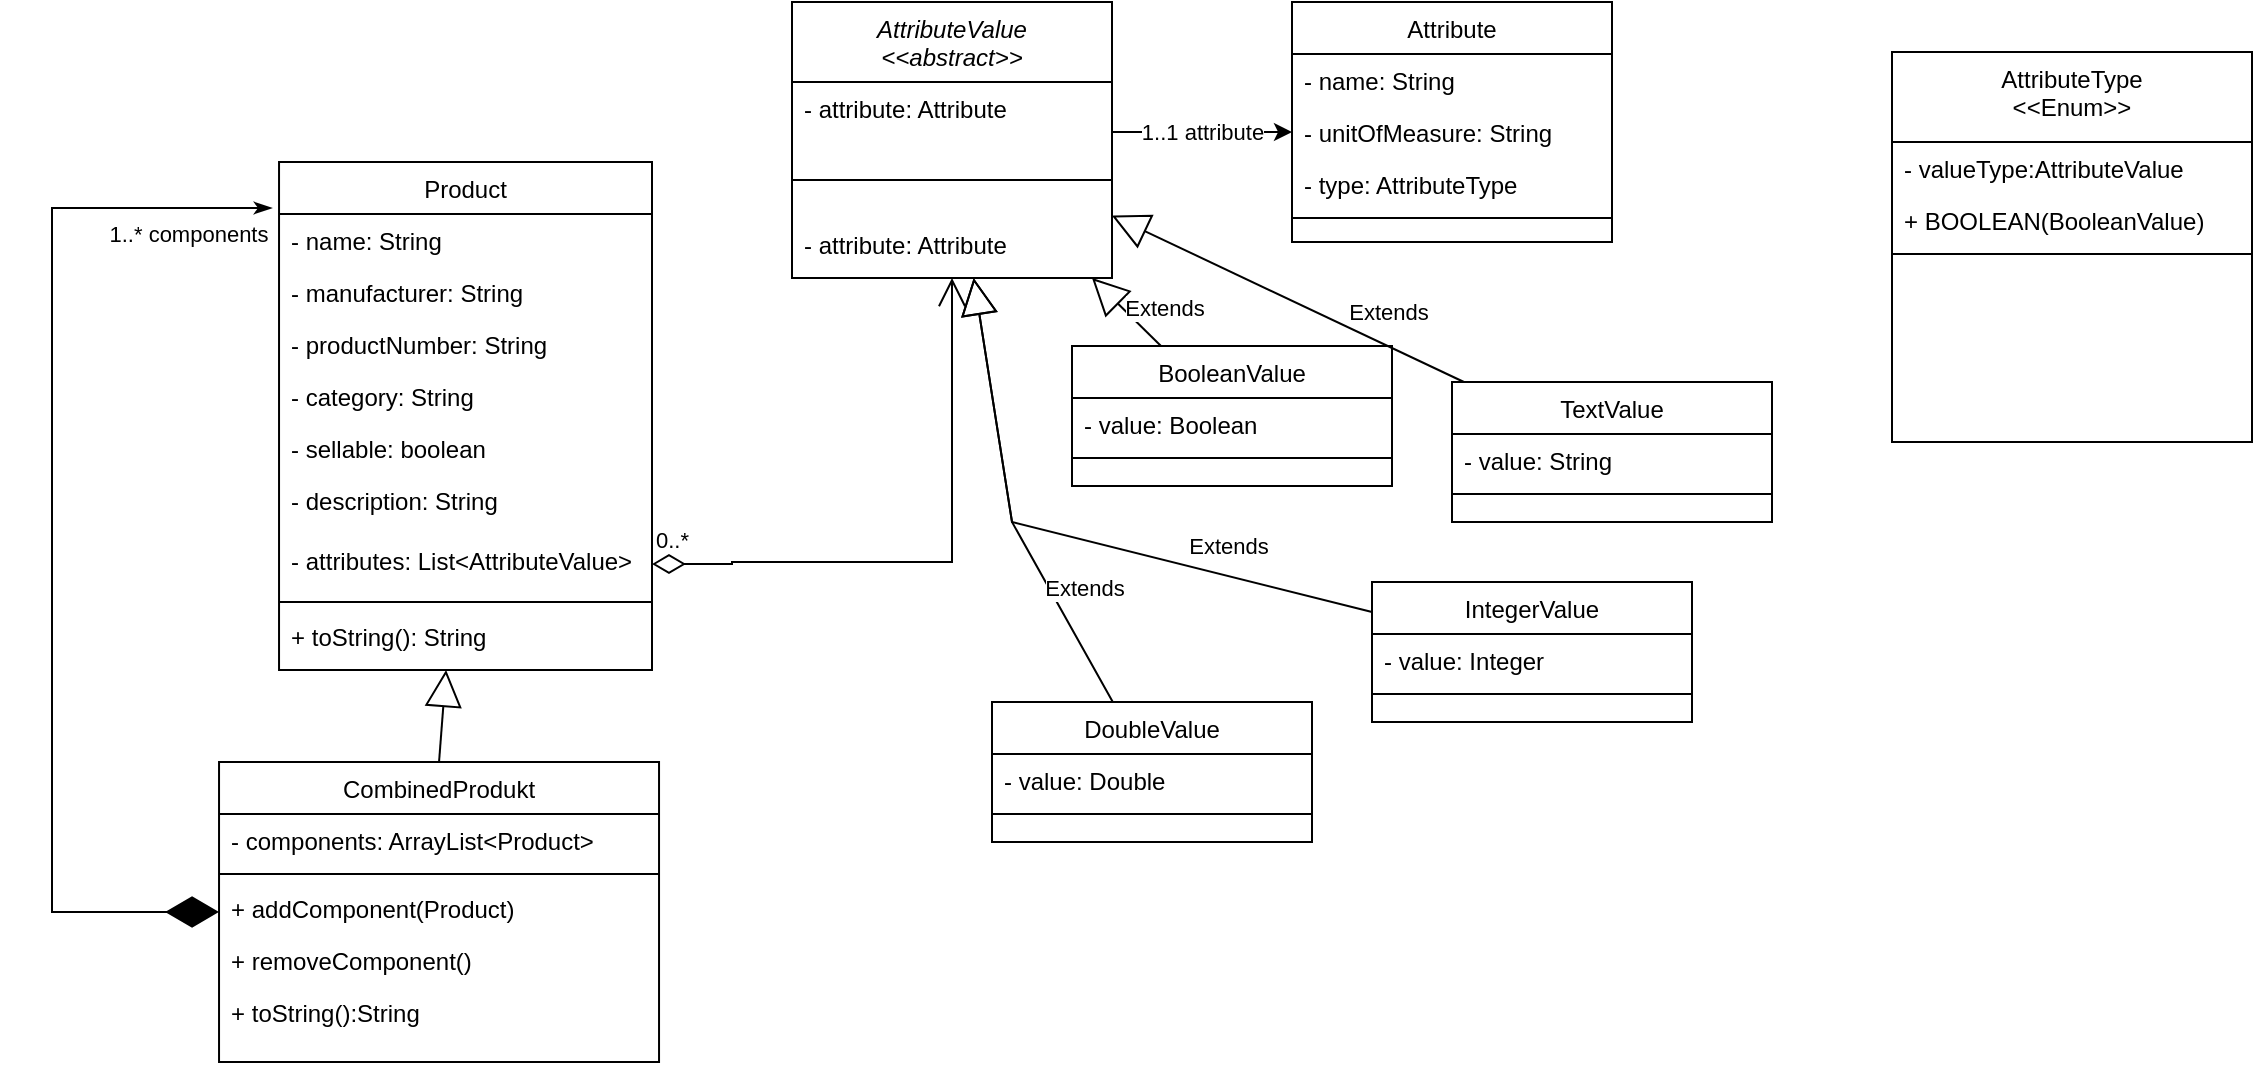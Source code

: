 <mxfile version="20.3.0" type="device"><diagram id="C5RBs43oDa-KdzZeNtuy" name="Page-1"><mxGraphModel dx="983" dy="567" grid="1" gridSize="10" guides="1" tooltips="1" connect="1" arrows="1" fold="1" page="1" pageScale="1" pageWidth="827" pageHeight="1169" math="0" shadow="0"><root><mxCell id="WIyWlLk6GJQsqaUBKTNV-0"/><mxCell id="WIyWlLk6GJQsqaUBKTNV-1" parent="WIyWlLk6GJQsqaUBKTNV-0"/><mxCell id="zkfFHV4jXpPFQw0GAbJ--17" value="CombinedProdukt" style="swimlane;fontStyle=0;align=center;verticalAlign=top;childLayout=stackLayout;horizontal=1;startSize=26;horizontalStack=0;resizeParent=1;resizeLast=0;collapsible=1;marginBottom=0;rounded=0;shadow=0;strokeWidth=1;" parent="WIyWlLk6GJQsqaUBKTNV-1" vertex="1"><mxGeometry x="113.52" y="450" width="220" height="150" as="geometry"><mxRectangle x="550" y="140" width="160" height="26" as="alternateBounds"/></mxGeometry></mxCell><mxCell id="zkfFHV4jXpPFQw0GAbJ--18" value="- components: ArrayList&lt;Product&gt;" style="text;align=left;verticalAlign=top;spacingLeft=4;spacingRight=4;overflow=hidden;rotatable=0;points=[[0,0.5],[1,0.5]];portConstraint=eastwest;" parent="zkfFHV4jXpPFQw0GAbJ--17" vertex="1"><mxGeometry y="26" width="220" height="26" as="geometry"/></mxCell><mxCell id="zkfFHV4jXpPFQw0GAbJ--23" value="" style="line;html=1;strokeWidth=1;align=left;verticalAlign=middle;spacingTop=-1;spacingLeft=3;spacingRight=3;rotatable=0;labelPosition=right;points=[];portConstraint=eastwest;" parent="zkfFHV4jXpPFQw0GAbJ--17" vertex="1"><mxGeometry y="52" width="220" height="8" as="geometry"/></mxCell><mxCell id="kcc6o6lSYXNfpmd2ZpEa-0" value="+ addComponent(Product)" style="text;align=left;verticalAlign=top;spacingLeft=4;spacingRight=4;overflow=hidden;rotatable=0;points=[[0,0.5],[1,0.5]];portConstraint=eastwest;" parent="zkfFHV4jXpPFQw0GAbJ--17" vertex="1"><mxGeometry y="60" width="220" height="26" as="geometry"/></mxCell><mxCell id="kcc6o6lSYXNfpmd2ZpEa-1" value="+ removeComponent()" style="text;align=left;verticalAlign=top;spacingLeft=4;spacingRight=4;overflow=hidden;rotatable=0;points=[[0,0.5],[1,0.5]];portConstraint=eastwest;" parent="zkfFHV4jXpPFQw0GAbJ--17" vertex="1"><mxGeometry y="86" width="220" height="26" as="geometry"/></mxCell><mxCell id="kcc6o6lSYXNfpmd2ZpEa-2" value="+ toString():String" style="text;align=left;verticalAlign=top;spacingLeft=4;spacingRight=4;overflow=hidden;rotatable=0;points=[[0,0.5],[1,0.5]];portConstraint=eastwest;" parent="zkfFHV4jXpPFQw0GAbJ--17" vertex="1"><mxGeometry y="112" width="220" height="26" as="geometry"/></mxCell><mxCell id="Kln29Syd0J0TAMKa7rjh-0" value="Product" style="swimlane;fontStyle=0;align=center;verticalAlign=top;childLayout=stackLayout;horizontal=1;startSize=26;horizontalStack=0;resizeParent=1;resizeLast=0;collapsible=1;marginBottom=0;rounded=0;shadow=0;strokeWidth=1;" parent="WIyWlLk6GJQsqaUBKTNV-1" vertex="1"><mxGeometry x="143.52" y="150" width="186.48" height="254" as="geometry"><mxRectangle x="550" y="140" width="160" height="26" as="alternateBounds"/></mxGeometry></mxCell><mxCell id="Kln29Syd0J0TAMKa7rjh-1" value="- name: String" style="text;align=left;verticalAlign=top;spacingLeft=4;spacingRight=4;overflow=hidden;rotatable=0;points=[[0,0.5],[1,0.5]];portConstraint=eastwest;" parent="Kln29Syd0J0TAMKa7rjh-0" vertex="1"><mxGeometry y="26" width="186.48" height="26" as="geometry"/></mxCell><mxCell id="Kln29Syd0J0TAMKa7rjh-2" value="- manufacturer: String" style="text;align=left;verticalAlign=top;spacingLeft=4;spacingRight=4;overflow=hidden;rotatable=0;points=[[0,0.5],[1,0.5]];portConstraint=eastwest;rounded=0;shadow=0;html=0;" parent="Kln29Syd0J0TAMKa7rjh-0" vertex="1"><mxGeometry y="52" width="186.48" height="26" as="geometry"/></mxCell><mxCell id="Kln29Syd0J0TAMKa7rjh-3" value="- productNumber: String" style="text;align=left;verticalAlign=top;spacingLeft=4;spacingRight=4;overflow=hidden;rotatable=0;points=[[0,0.5],[1,0.5]];portConstraint=eastwest;rounded=0;shadow=0;html=0;" parent="Kln29Syd0J0TAMKa7rjh-0" vertex="1"><mxGeometry y="78" width="186.48" height="26" as="geometry"/></mxCell><mxCell id="Kln29Syd0J0TAMKa7rjh-4" value="- category: String" style="text;align=left;verticalAlign=top;spacingLeft=4;spacingRight=4;overflow=hidden;rotatable=0;points=[[0,0.5],[1,0.5]];portConstraint=eastwest;rounded=0;shadow=0;html=0;" parent="Kln29Syd0J0TAMKa7rjh-0" vertex="1"><mxGeometry y="104" width="186.48" height="26" as="geometry"/></mxCell><mxCell id="Kln29Syd0J0TAMKa7rjh-5" value="- sellable: boolean" style="text;align=left;verticalAlign=top;spacingLeft=4;spacingRight=4;overflow=hidden;rotatable=0;points=[[0,0.5],[1,0.5]];portConstraint=eastwest;rounded=0;shadow=0;html=0;" parent="Kln29Syd0J0TAMKa7rjh-0" vertex="1"><mxGeometry y="130" width="186.48" height="26" as="geometry"/></mxCell><mxCell id="JOQZav9Eb4Q1mv_h8s1W-25" value="- description: String" style="text;align=left;verticalAlign=top;spacingLeft=4;spacingRight=4;overflow=hidden;rotatable=0;points=[[0,0.5],[1,0.5]];portConstraint=eastwest;rounded=0;shadow=0;html=0;" parent="Kln29Syd0J0TAMKa7rjh-0" vertex="1"><mxGeometry y="156" width="186.48" height="30" as="geometry"/></mxCell><mxCell id="vZ0PsjpHDB2BR3vRsgGG-11" value="- attributes: List&lt;AttributeValue&gt;" style="text;align=left;verticalAlign=top;spacingLeft=4;spacingRight=4;overflow=hidden;rotatable=0;points=[[0,0.5],[1,0.5]];portConstraint=eastwest;rounded=0;shadow=0;html=0;" parent="Kln29Syd0J0TAMKa7rjh-0" vertex="1"><mxGeometry y="186" width="186.48" height="30" as="geometry"/></mxCell><mxCell id="Kln29Syd0J0TAMKa7rjh-6" value="" style="line;html=1;strokeWidth=1;align=left;verticalAlign=middle;spacingTop=-1;spacingLeft=3;spacingRight=3;rotatable=0;labelPosition=right;points=[];portConstraint=eastwest;" parent="Kln29Syd0J0TAMKa7rjh-0" vertex="1"><mxGeometry y="216" width="186.48" height="8" as="geometry"/></mxCell><mxCell id="kcc6o6lSYXNfpmd2ZpEa-3" value="+ toString(): String" style="text;align=left;verticalAlign=top;spacingLeft=4;spacingRight=4;overflow=hidden;rotatable=0;points=[[0,0.5],[1,0.5]];portConstraint=eastwest;rounded=0;shadow=0;html=0;" parent="Kln29Syd0J0TAMKa7rjh-0" vertex="1"><mxGeometry y="224" width="186.48" height="30" as="geometry"/></mxCell><mxCell id="vZ0PsjpHDB2BR3vRsgGG-9" value="1..* components" style="endArrow=diamondThin;endFill=1;endSize=24;html=1;rounded=0;entryX=0;entryY=0.5;entryDx=0;entryDy=0;edgeStyle=orthogonalEdgeStyle;startArrow=classicThin;startFill=1;" parent="WIyWlLk6GJQsqaUBKTNV-1" target="zkfFHV4jXpPFQw0GAbJ--17" edge="1"><mxGeometry x="-0.846" y="13" width="160" relative="1" as="geometry"><mxPoint x="140" y="173" as="sourcePoint"/><mxPoint x="453.52" y="250" as="targetPoint"/><mxPoint as="offset"/><Array as="points"><mxPoint x="30" y="173"/><mxPoint x="30" y="525"/></Array></mxGeometry></mxCell><mxCell id="kcc6o6lSYXNfpmd2ZpEa-5" value="" style="endArrow=block;endSize=16;endFill=0;html=1;rounded=0;strokeWidth=1;exitX=0.5;exitY=0;exitDx=0;exitDy=0;" parent="WIyWlLk6GJQsqaUBKTNV-1" source="zkfFHV4jXpPFQw0GAbJ--17" target="Kln29Syd0J0TAMKa7rjh-0" edge="1"><mxGeometry width="160" relative="1" as="geometry"><mxPoint x="250" y="420" as="sourcePoint"/><mxPoint x="390" y="360" as="targetPoint"/></mxGeometry></mxCell><mxCell id="JOQZav9Eb4Q1mv_h8s1W-9" value="Attribute" style="swimlane;fontStyle=0;align=center;verticalAlign=top;childLayout=stackLayout;horizontal=1;startSize=26;horizontalStack=0;resizeParent=1;resizeLast=0;collapsible=1;marginBottom=0;rounded=0;shadow=0;strokeWidth=1;" parent="WIyWlLk6GJQsqaUBKTNV-1" vertex="1"><mxGeometry x="650" y="70" width="160" height="120" as="geometry"><mxRectangle x="550" y="140" width="160" height="26" as="alternateBounds"/></mxGeometry></mxCell><mxCell id="JOQZav9Eb4Q1mv_h8s1W-10" value="- name: String" style="text;align=left;verticalAlign=top;spacingLeft=4;spacingRight=4;overflow=hidden;rotatable=0;points=[[0,0.5],[1,0.5]];portConstraint=eastwest;" parent="JOQZav9Eb4Q1mv_h8s1W-9" vertex="1"><mxGeometry y="26" width="160" height="26" as="geometry"/></mxCell><mxCell id="JOQZav9Eb4Q1mv_h8s1W-11" value="- unitOfMeasure: String" style="text;align=left;verticalAlign=top;spacingLeft=4;spacingRight=4;overflow=hidden;rotatable=0;points=[[0,0.5],[1,0.5]];portConstraint=eastwest;rounded=0;shadow=0;html=0;" parent="JOQZav9Eb4Q1mv_h8s1W-9" vertex="1"><mxGeometry y="52" width="160" height="26" as="geometry"/></mxCell><mxCell id="JOQZav9Eb4Q1mv_h8s1W-12" value="- type: AttributeType" style="text;align=left;verticalAlign=top;spacingLeft=4;spacingRight=4;overflow=hidden;rotatable=0;points=[[0,0.5],[1,0.5]];portConstraint=eastwest;rounded=0;shadow=0;html=0;" parent="JOQZav9Eb4Q1mv_h8s1W-9" vertex="1"><mxGeometry y="78" width="160" height="26" as="geometry"/></mxCell><mxCell id="JOQZav9Eb4Q1mv_h8s1W-16" value="" style="line;html=1;strokeWidth=1;align=left;verticalAlign=middle;spacingTop=-1;spacingLeft=3;spacingRight=3;rotatable=0;labelPosition=right;points=[];portConstraint=eastwest;" parent="JOQZav9Eb4Q1mv_h8s1W-9" vertex="1"><mxGeometry y="104" width="160" height="8" as="geometry"/></mxCell><mxCell id="JOQZav9Eb4Q1mv_h8s1W-18" value="AttributeValue&#10;&lt;&lt;abstract&gt;&gt;" style="swimlane;fontStyle=2;align=center;verticalAlign=top;childLayout=stackLayout;horizontal=1;startSize=40;horizontalStack=0;resizeParent=1;resizeLast=0;collapsible=1;marginBottom=0;rounded=0;shadow=0;strokeWidth=1;" parent="WIyWlLk6GJQsqaUBKTNV-1" vertex="1"><mxGeometry x="400" y="70" width="160" height="138" as="geometry"><mxRectangle x="550" y="140" width="160" height="26" as="alternateBounds"/></mxGeometry></mxCell><mxCell id="0" value="- attribute: Attribute" style="text;align=left;verticalAlign=top;spacingLeft=4;spacingRight=4;overflow=hidden;rotatable=0;points=[[0,0.5],[1,0.5]];portConstraint=eastwest;" parent="JOQZav9Eb4Q1mv_h8s1W-18" vertex="1"><mxGeometry y="40" width="160" height="30" as="geometry"/></mxCell><mxCell id="JOQZav9Eb4Q1mv_h8s1W-22" value="" style="line;html=1;strokeWidth=1;align=left;verticalAlign=middle;spacingTop=-1;spacingLeft=3;spacingRight=3;rotatable=0;labelPosition=right;points=[];portConstraint=eastwest;" parent="JOQZav9Eb4Q1mv_h8s1W-18" vertex="1"><mxGeometry y="70" width="160" height="38" as="geometry"/></mxCell><mxCell id="hlxN7bUpVD9Mfb-ft765-0" value="- attribute: Attribute" style="text;align=left;verticalAlign=top;spacingLeft=4;spacingRight=4;overflow=hidden;rotatable=0;points=[[0,0.5],[1,0.5]];portConstraint=eastwest;" vertex="1" parent="JOQZav9Eb4Q1mv_h8s1W-18"><mxGeometry y="108" width="160" height="30" as="geometry"/></mxCell><mxCell id="JOQZav9Eb4Q1mv_h8s1W-23" value="1..1 attribute" style="endArrow=classic;html=1;rounded=0;entryX=0;entryY=0.5;entryDx=0;entryDy=0;exitX=1;exitY=0.5;exitDx=0;exitDy=0;" parent="WIyWlLk6GJQsqaUBKTNV-1" target="JOQZav9Eb4Q1mv_h8s1W-11" edge="1"><mxGeometry width="50" height="50" relative="1" as="geometry"><mxPoint x="560" y="135" as="sourcePoint"/><mxPoint x="440" y="370" as="targetPoint"/></mxGeometry></mxCell><mxCell id="JOQZav9Eb4Q1mv_h8s1W-24" value="0..*" style="endArrow=open;html=1;endSize=12;startArrow=diamondThin;startSize=14;startFill=0;edgeStyle=orthogonalEdgeStyle;align=left;verticalAlign=bottom;rounded=0;entryX=0.5;entryY=1;entryDx=0;entryDy=0;" parent="WIyWlLk6GJQsqaUBKTNV-1" source="vZ0PsjpHDB2BR3vRsgGG-11" target="JOQZav9Eb4Q1mv_h8s1W-18" edge="1"><mxGeometry x="-1" y="3" relative="1" as="geometry"><mxPoint x="420" y="340" as="sourcePoint"/><mxPoint x="490" y="400" as="targetPoint"/><Array as="points"><mxPoint x="370" y="351"/><mxPoint x="370" y="350"/><mxPoint x="480" y="350"/></Array></mxGeometry></mxCell><mxCell id="n3I-EyQz5qzDLCQ7JmEo-0" value="BooleanValue" style="swimlane;fontStyle=0;align=center;verticalAlign=top;childLayout=stackLayout;horizontal=1;startSize=26;horizontalStack=0;resizeParent=1;resizeLast=0;collapsible=1;marginBottom=0;rounded=0;shadow=0;strokeWidth=1;" parent="WIyWlLk6GJQsqaUBKTNV-1" vertex="1"><mxGeometry x="540" y="242" width="160" height="70" as="geometry"><mxRectangle x="550" y="140" width="160" height="26" as="alternateBounds"/></mxGeometry></mxCell><mxCell id="n3I-EyQz5qzDLCQ7JmEo-2" value="- value: Boolean" style="text;align=left;verticalAlign=top;spacingLeft=4;spacingRight=4;overflow=hidden;rotatable=0;points=[[0,0.5],[1,0.5]];portConstraint=eastwest;rounded=0;shadow=0;html=0;" parent="n3I-EyQz5qzDLCQ7JmEo-0" vertex="1"><mxGeometry y="26" width="160" height="26" as="geometry"/></mxCell><mxCell id="n3I-EyQz5qzDLCQ7JmEo-4" value="" style="line;html=1;strokeWidth=1;align=left;verticalAlign=middle;spacingTop=-1;spacingLeft=3;spacingRight=3;rotatable=0;labelPosition=right;points=[];portConstraint=eastwest;" parent="n3I-EyQz5qzDLCQ7JmEo-0" vertex="1"><mxGeometry y="52" width="160" height="8" as="geometry"/></mxCell><mxCell id="n3I-EyQz5qzDLCQ7JmEo-5" value="Extends" style="endArrow=block;endSize=16;endFill=0;html=1;rounded=0;" parent="WIyWlLk6GJQsqaUBKTNV-1" source="n3I-EyQz5qzDLCQ7JmEo-0" target="JOQZav9Eb4Q1mv_h8s1W-18" edge="1"><mxGeometry x="-0.496" y="-15" width="160" relative="1" as="geometry"><mxPoint x="500" y="220" as="sourcePoint"/><mxPoint x="660" y="220" as="targetPoint"/><mxPoint as="offset"/></mxGeometry></mxCell><mxCell id="n3I-EyQz5qzDLCQ7JmEo-6" value="TextValue" style="swimlane;fontStyle=0;align=center;verticalAlign=top;childLayout=stackLayout;horizontal=1;startSize=26;horizontalStack=0;resizeParent=1;resizeLast=0;collapsible=1;marginBottom=0;rounded=0;shadow=0;strokeWidth=1;" parent="WIyWlLk6GJQsqaUBKTNV-1" vertex="1"><mxGeometry x="730" y="260" width="160" height="70" as="geometry"><mxRectangle x="550" y="140" width="160" height="26" as="alternateBounds"/></mxGeometry></mxCell><mxCell id="n3I-EyQz5qzDLCQ7JmEo-7" value="- value: String" style="text;align=left;verticalAlign=top;spacingLeft=4;spacingRight=4;overflow=hidden;rotatable=0;points=[[0,0.5],[1,0.5]];portConstraint=eastwest;rounded=0;shadow=0;html=0;" parent="n3I-EyQz5qzDLCQ7JmEo-6" vertex="1"><mxGeometry y="26" width="160" height="26" as="geometry"/></mxCell><mxCell id="n3I-EyQz5qzDLCQ7JmEo-8" value="" style="line;html=1;strokeWidth=1;align=left;verticalAlign=middle;spacingTop=-1;spacingLeft=3;spacingRight=3;rotatable=0;labelPosition=right;points=[];portConstraint=eastwest;" parent="n3I-EyQz5qzDLCQ7JmEo-6" vertex="1"><mxGeometry y="52" width="160" height="8" as="geometry"/></mxCell><mxCell id="n3I-EyQz5qzDLCQ7JmEo-9" value="Extends" style="endArrow=block;endSize=16;endFill=0;html=1;rounded=0;" parent="WIyWlLk6GJQsqaUBKTNV-1" source="n3I-EyQz5qzDLCQ7JmEo-6" target="JOQZav9Eb4Q1mv_h8s1W-18" edge="1"><mxGeometry x="-0.496" y="-15" width="160" relative="1" as="geometry"><mxPoint x="593.704" y="240" as="sourcePoint"/><mxPoint x="552.222" y="200" as="targetPoint"/><mxPoint as="offset"/></mxGeometry></mxCell><mxCell id="n3I-EyQz5qzDLCQ7JmEo-10" value="DoubleValue" style="swimlane;fontStyle=0;align=center;verticalAlign=top;childLayout=stackLayout;horizontal=1;startSize=26;horizontalStack=0;resizeParent=1;resizeLast=0;collapsible=1;marginBottom=0;rounded=0;shadow=0;strokeWidth=1;" parent="WIyWlLk6GJQsqaUBKTNV-1" vertex="1"><mxGeometry x="500" y="420" width="160" height="70" as="geometry"><mxRectangle x="550" y="140" width="160" height="26" as="alternateBounds"/></mxGeometry></mxCell><mxCell id="n3I-EyQz5qzDLCQ7JmEo-11" value="- value: Double" style="text;align=left;verticalAlign=top;spacingLeft=4;spacingRight=4;overflow=hidden;rotatable=0;points=[[0,0.5],[1,0.5]];portConstraint=eastwest;rounded=0;shadow=0;html=0;" parent="n3I-EyQz5qzDLCQ7JmEo-10" vertex="1"><mxGeometry y="26" width="160" height="26" as="geometry"/></mxCell><mxCell id="n3I-EyQz5qzDLCQ7JmEo-12" value="" style="line;html=1;strokeWidth=1;align=left;verticalAlign=middle;spacingTop=-1;spacingLeft=3;spacingRight=3;rotatable=0;labelPosition=right;points=[];portConstraint=eastwest;" parent="n3I-EyQz5qzDLCQ7JmEo-10" vertex="1"><mxGeometry y="52" width="160" height="8" as="geometry"/></mxCell><mxCell id="n3I-EyQz5qzDLCQ7JmEo-13" value="Extends" style="endArrow=block;endSize=16;endFill=0;html=1;rounded=0;" parent="WIyWlLk6GJQsqaUBKTNV-1" source="n3I-EyQz5qzDLCQ7JmEo-10" target="JOQZav9Eb4Q1mv_h8s1W-18" edge="1"><mxGeometry x="-0.496" y="-15" width="160" relative="1" as="geometry"><mxPoint x="720" y="240.161" as="sourcePoint"/><mxPoint x="570" y="174.839" as="targetPoint"/><mxPoint as="offset"/><Array as="points"><mxPoint x="510" y="330"/></Array></mxGeometry></mxCell><mxCell id="n3I-EyQz5qzDLCQ7JmEo-14" value="IntegerValue" style="swimlane;fontStyle=0;align=center;verticalAlign=top;childLayout=stackLayout;horizontal=1;startSize=26;horizontalStack=0;resizeParent=1;resizeLast=0;collapsible=1;marginBottom=0;rounded=0;shadow=0;strokeWidth=1;" parent="WIyWlLk6GJQsqaUBKTNV-1" vertex="1"><mxGeometry x="690" y="360" width="160" height="70" as="geometry"><mxRectangle x="550" y="140" width="160" height="26" as="alternateBounds"/></mxGeometry></mxCell><mxCell id="n3I-EyQz5qzDLCQ7JmEo-15" value="- value: Integer" style="text;align=left;verticalAlign=top;spacingLeft=4;spacingRight=4;overflow=hidden;rotatable=0;points=[[0,0.5],[1,0.5]];portConstraint=eastwest;rounded=0;shadow=0;html=0;" parent="n3I-EyQz5qzDLCQ7JmEo-14" vertex="1"><mxGeometry y="26" width="160" height="26" as="geometry"/></mxCell><mxCell id="n3I-EyQz5qzDLCQ7JmEo-16" value="" style="line;html=1;strokeWidth=1;align=left;verticalAlign=middle;spacingTop=-1;spacingLeft=3;spacingRight=3;rotatable=0;labelPosition=right;points=[];portConstraint=eastwest;" parent="n3I-EyQz5qzDLCQ7JmEo-14" vertex="1"><mxGeometry y="52" width="160" height="8" as="geometry"/></mxCell><mxCell id="n3I-EyQz5qzDLCQ7JmEo-17" value="Extends" style="endArrow=block;endSize=16;endFill=0;html=1;rounded=0;" parent="WIyWlLk6GJQsqaUBKTNV-1" source="n3I-EyQz5qzDLCQ7JmEo-14" target="JOQZav9Eb4Q1mv_h8s1W-18" edge="1"><mxGeometry x="-0.496" y="-15" width="160" relative="1" as="geometry"><mxPoint x="576.792" y="370" as="sourcePoint"/><mxPoint x="512.642" y="200" as="targetPoint"/><mxPoint as="offset"/><Array as="points"><mxPoint x="510" y="330"/></Array></mxGeometry></mxCell><mxCell id="n3I-EyQz5qzDLCQ7JmEo-18" value="AttributeType&#10;&lt;&lt;Enum&gt;&gt;" style="swimlane;fontStyle=0;align=center;verticalAlign=top;childLayout=stackLayout;horizontal=1;startSize=45;horizontalStack=0;resizeParent=1;resizeLast=0;collapsible=1;marginBottom=0;rounded=0;shadow=0;strokeWidth=1;" parent="WIyWlLk6GJQsqaUBKTNV-1" vertex="1"><mxGeometry x="950" y="95" width="180" height="195" as="geometry"><mxRectangle x="550" y="140" width="160" height="26" as="alternateBounds"/></mxGeometry></mxCell><mxCell id="n3I-EyQz5qzDLCQ7JmEo-19" value="- valueType:AttributeValue" style="text;align=left;verticalAlign=top;spacingLeft=4;spacingRight=4;overflow=hidden;rotatable=0;points=[[0,0.5],[1,0.5]];portConstraint=eastwest;rounded=0;shadow=0;html=0;" parent="n3I-EyQz5qzDLCQ7JmEo-18" vertex="1"><mxGeometry y="45" width="180" height="26" as="geometry"/></mxCell><mxCell id="n3I-EyQz5qzDLCQ7JmEo-21" value="+ BOOLEAN(BooleanValue)" style="text;align=left;verticalAlign=top;spacingLeft=4;spacingRight=4;overflow=hidden;rotatable=0;points=[[0,0.5],[1,0.5]];portConstraint=eastwest;rounded=0;shadow=0;html=0;" parent="n3I-EyQz5qzDLCQ7JmEo-18" vertex="1"><mxGeometry y="71" width="180" height="26" as="geometry"/></mxCell><mxCell id="n3I-EyQz5qzDLCQ7JmEo-20" value="" style="line;html=1;strokeWidth=1;align=left;verticalAlign=middle;spacingTop=-1;spacingLeft=3;spacingRight=3;rotatable=0;labelPosition=right;points=[];portConstraint=eastwest;" parent="n3I-EyQz5qzDLCQ7JmEo-18" vertex="1"><mxGeometry y="97" width="180" height="8" as="geometry"/></mxCell></root></mxGraphModel></diagram></mxfile>